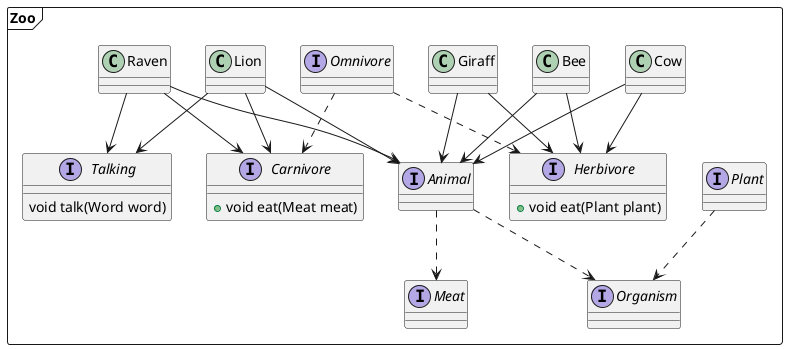 @startuml

package "Zoo" <<Frame>> {



    interface Organism {
    }

    interface Animal{
    }
    interface Plant{
    }
    interface Meat{
    }

    interface Carnivore{
    +void eat(Meat meat)
    }
    interface Herbivore{
    +void eat(Plant plant)
    }
    interface Omnivore{
    }

    interface Talking{
    void talk(Word word)
    }

    class Giraff{
    }
    class Cow{
    }
    class Lion{
    }
    class Raven{
    }
    class Bee{
    }

    Plant ..> Organism
    Animal ..> Organism
    Animal ..> Meat
    Omnivore ..> Herbivore
    Omnivore ..> Carnivore
    Giraff --> Animal
    Giraff --> Herbivore
    Cow --> Animal
    Cow --> Herbivore
    Bee --> Animal
    Bee --> Herbivore
    Lion --> Animal
    Lion --> Carnivore
    Lion --> Talking
    Raven --> Animal
    Raven --> Carnivore
    Raven --> Talking

}

@enduml
